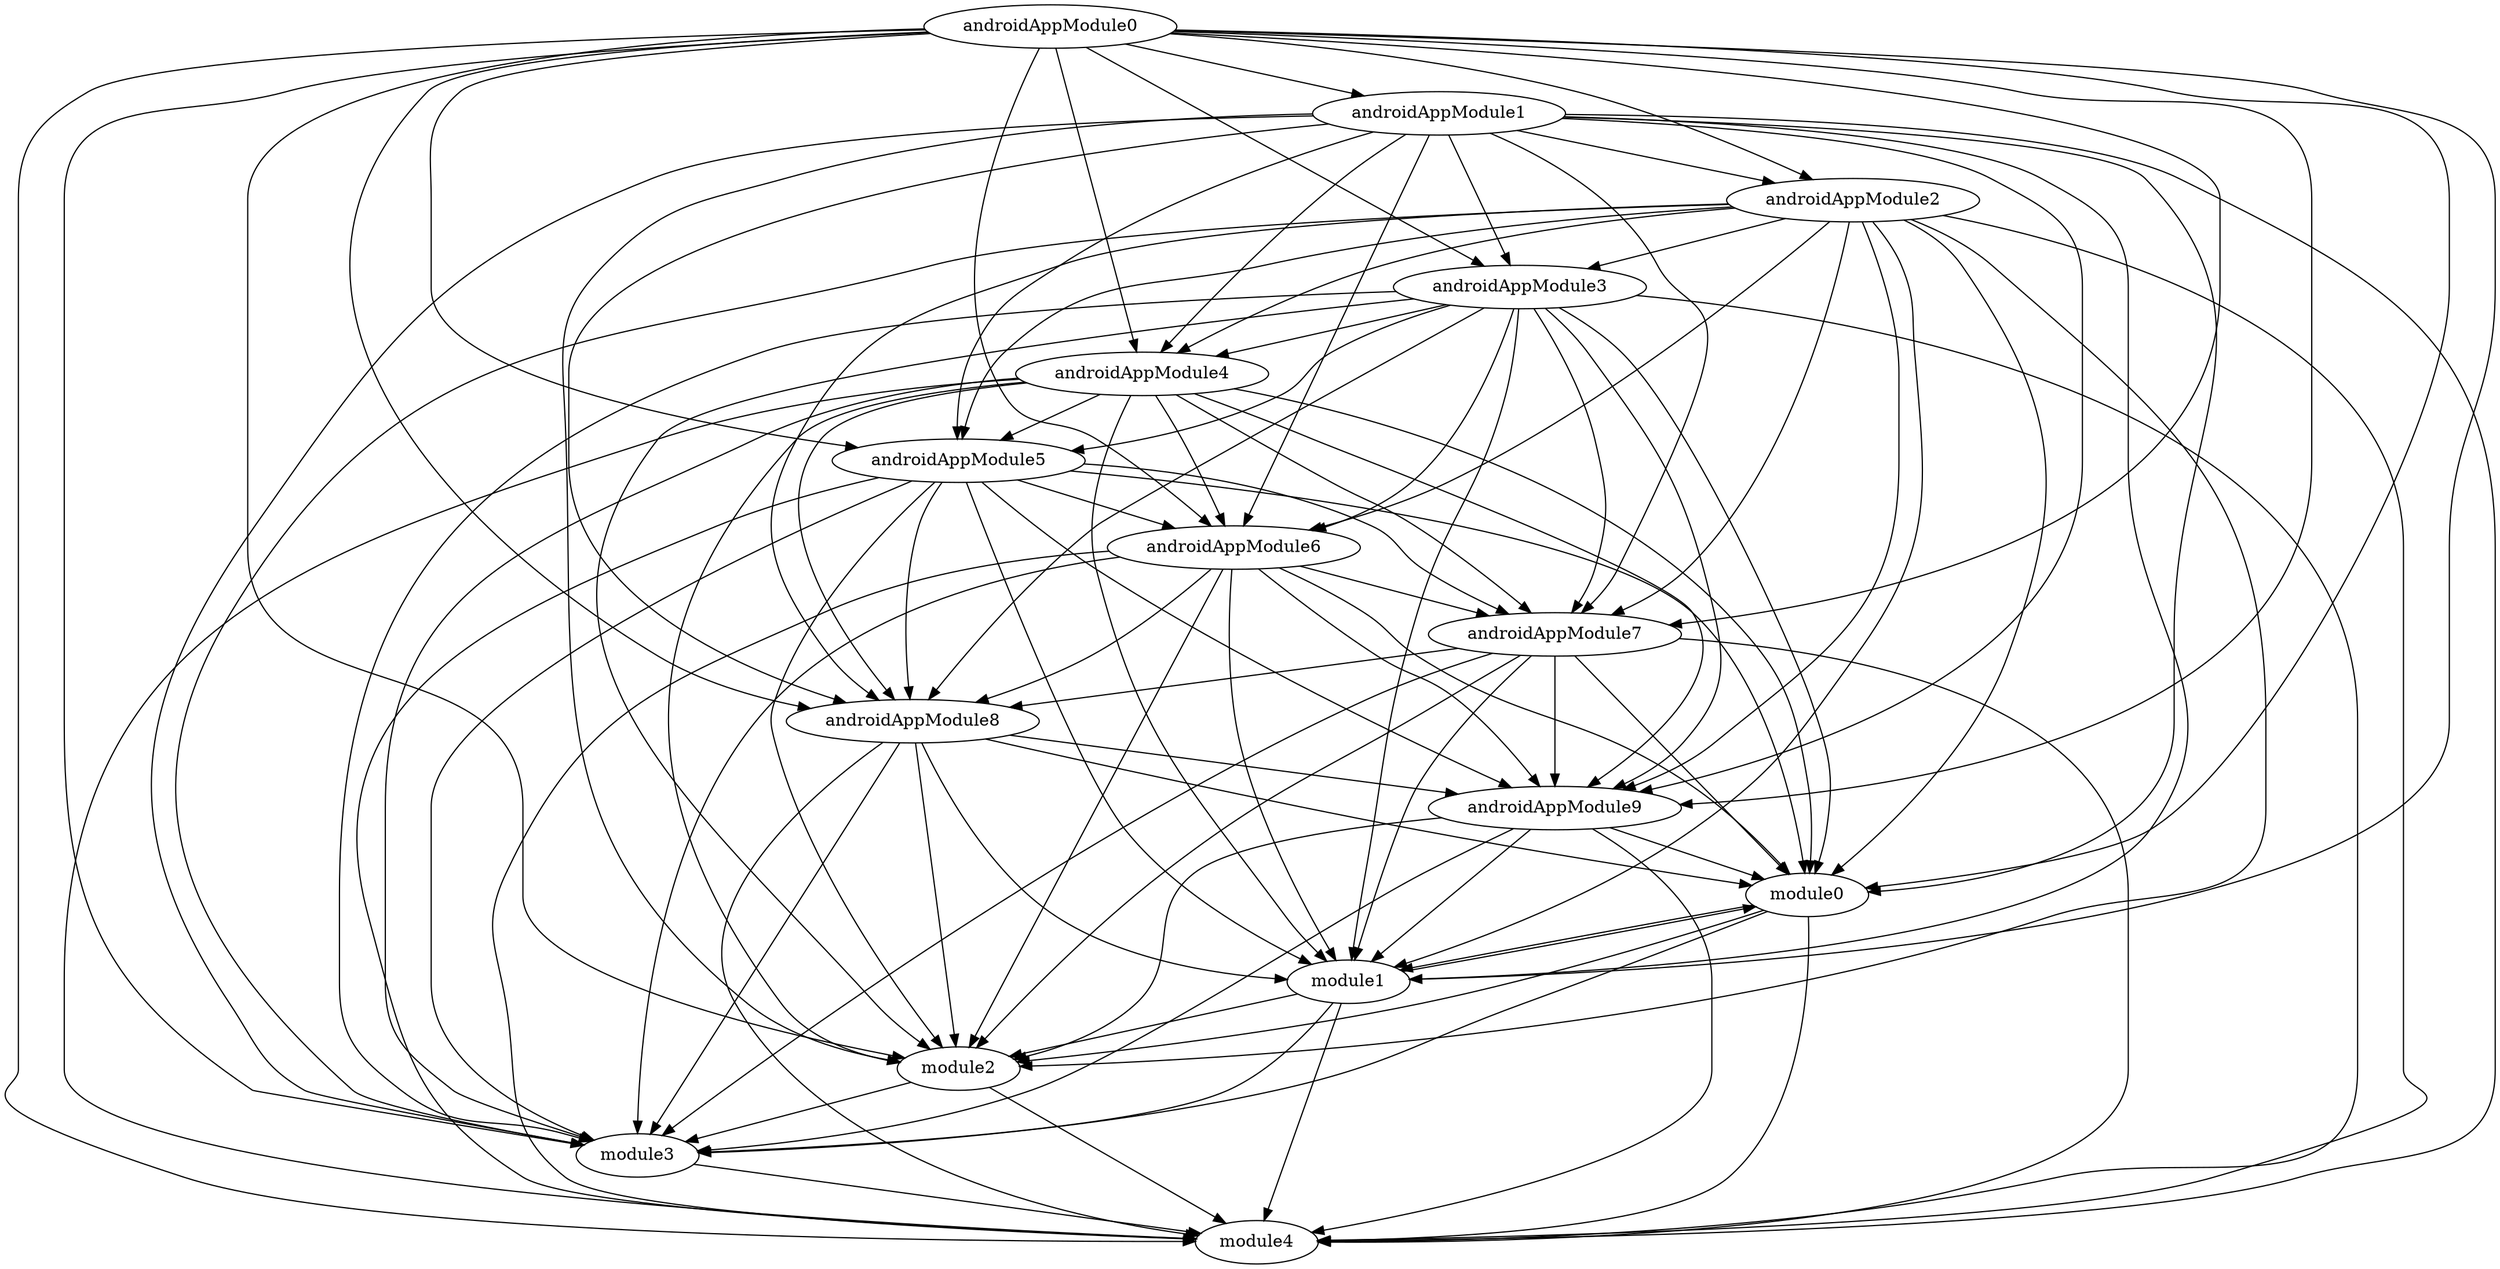 digraph full {
  androidAppModule0 -> androidAppModule1, androidAppModule2, androidAppModule3, androidAppModule4, androidAppModule5, androidAppModule6, androidAppModule7, androidAppModule8, androidAppModule9, module0, module1, module2, module3, module4;
  androidAppModule1 -> androidAppModule2, androidAppModule3, androidAppModule4, androidAppModule5, androidAppModule6, androidAppModule7, androidAppModule8, androidAppModule9, module0, module1, module2, module3, module4;
  androidAppModule2 -> androidAppModule3, androidAppModule4, androidAppModule5, androidAppModule6, androidAppModule7, androidAppModule8, androidAppModule9, module0, module1, module2, module3, module4;
  androidAppModule3 -> androidAppModule4, androidAppModule5, androidAppModule6, androidAppModule7, androidAppModule8, androidAppModule9, module0, module1, module2, module3, module4;
  androidAppModule4 -> androidAppModule5, androidAppModule6, androidAppModule7, androidAppModule8, androidAppModule9, module0, module1, module2, module3, module4;
  androidAppModule5 -> androidAppModule6, androidAppModule7, androidAppModule8, androidAppModule9, module0, module1, module2, module3, module4;
  androidAppModule6 -> androidAppModule7, androidAppModule8, androidAppModule9, module0, module1, module2, module3, module4;
  androidAppModule7 -> androidAppModule8, androidAppModule9, module0, module1, module2, module3, module4;
  androidAppModule8 -> androidAppModule9, module0, module1, module2, module3, module4;
  androidAppModule9 -> module0, module1, module2, module3, module4;
  module0 -> module1, module2, module3, module4;
  module1 -> module0, module2, module3, module4;
  module2 -> module3, module4;
  module3 -> module4;
  module4;
}